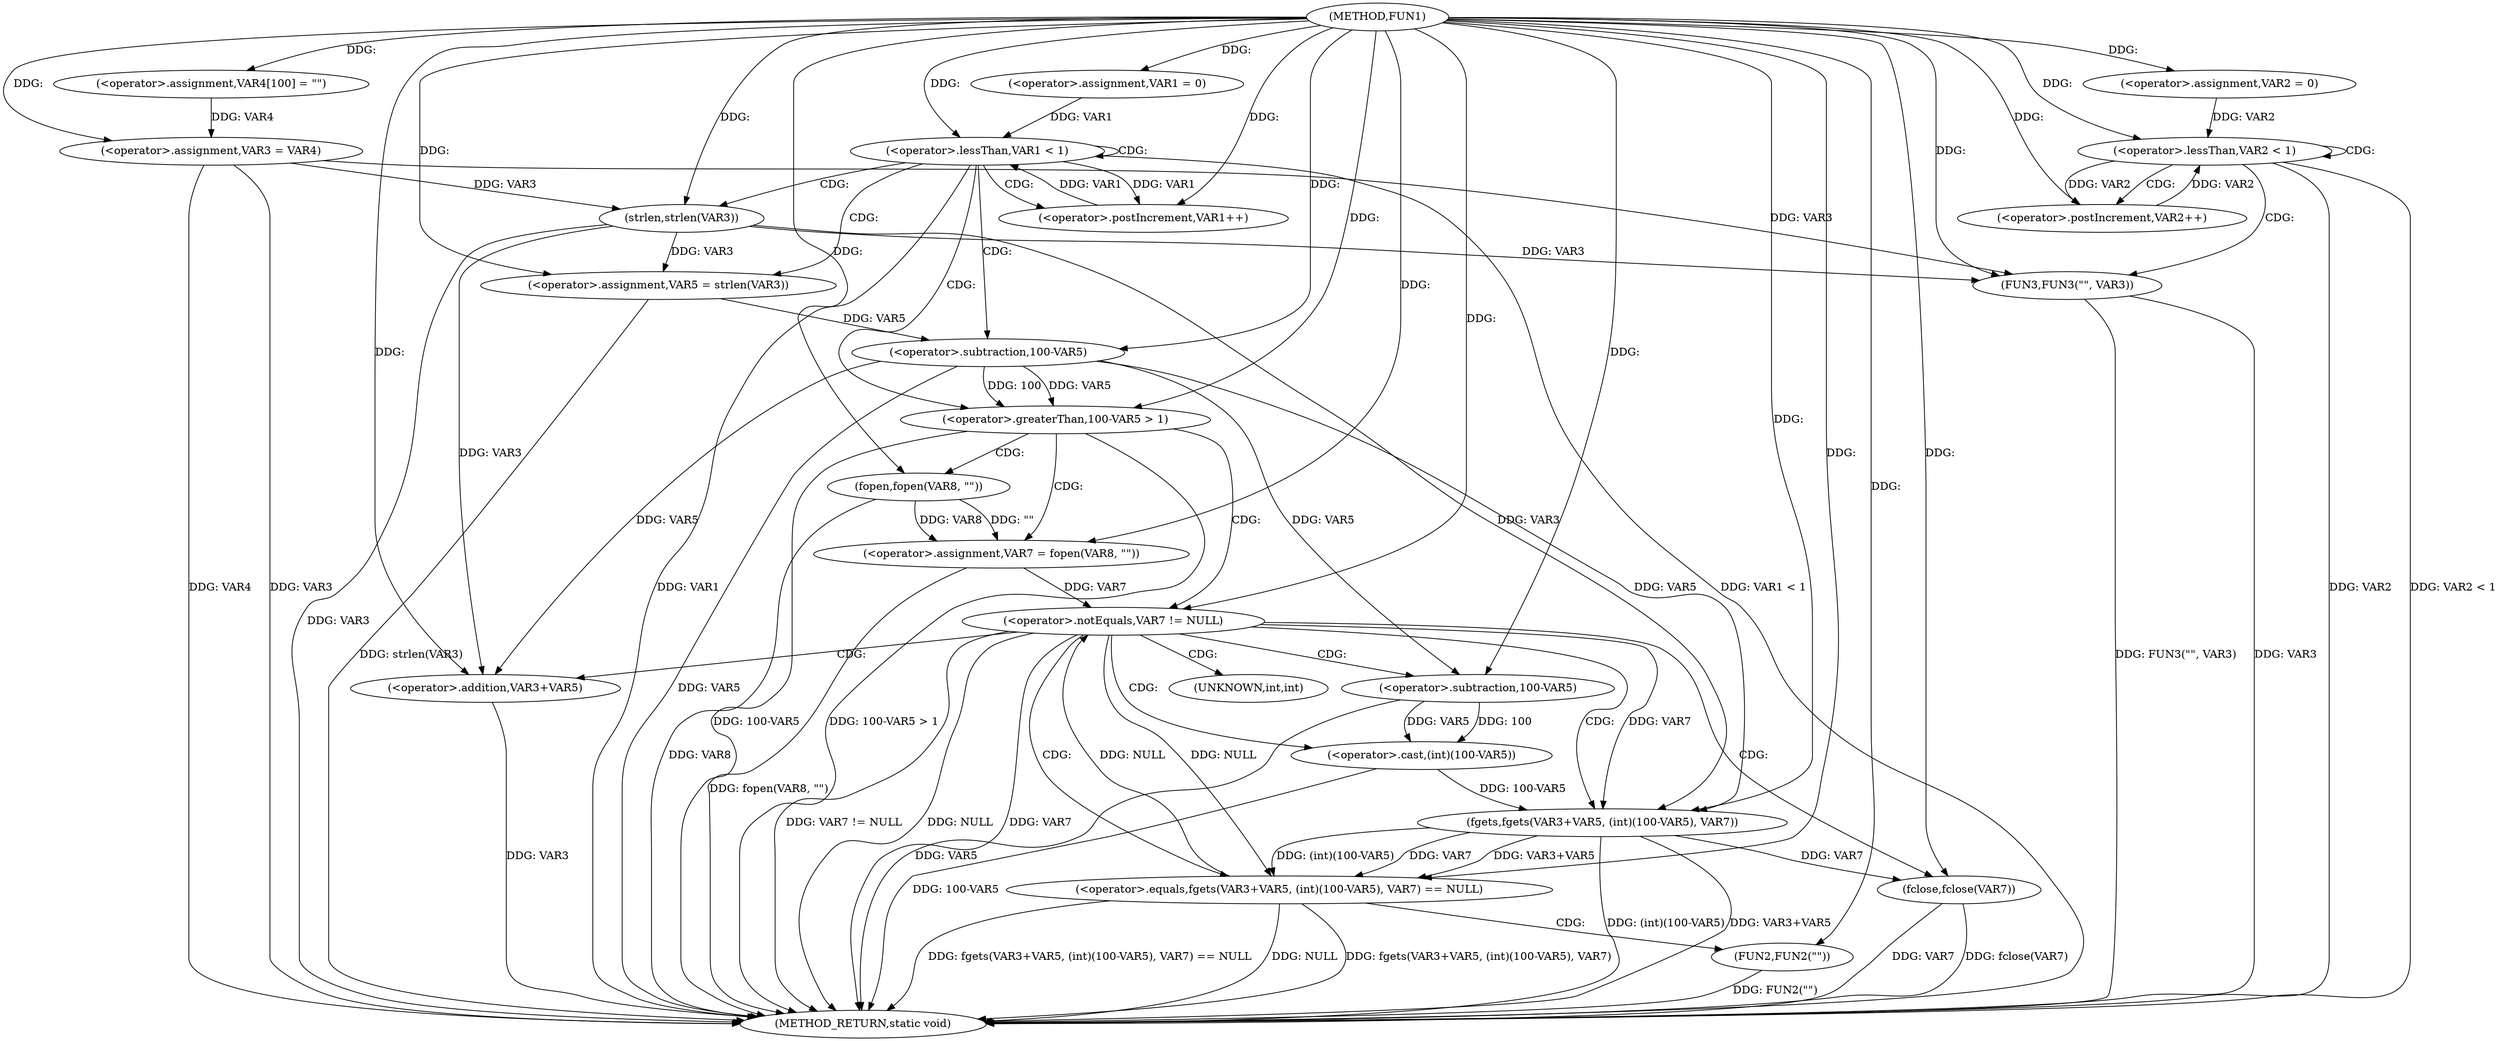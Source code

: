 digraph FUN1 {  
"1000100" [label = "(METHOD,FUN1)" ]
"1000177" [label = "(METHOD_RETURN,static void)" ]
"1000106" [label = "(<operator>.assignment,VAR4[100] = \"\")" ]
"1000109" [label = "(<operator>.assignment,VAR3 = VAR4)" ]
"1000113" [label = "(<operator>.assignment,VAR1 = 0)" ]
"1000116" [label = "(<operator>.lessThan,VAR1 < 1)" ]
"1000119" [label = "(<operator>.postIncrement,VAR1++)" ]
"1000124" [label = "(<operator>.assignment,VAR5 = strlen(VAR3))" ]
"1000126" [label = "(strlen,strlen(VAR3))" ]
"1000130" [label = "(<operator>.greaterThan,100-VAR5 > 1)" ]
"1000131" [label = "(<operator>.subtraction,100-VAR5)" ]
"1000136" [label = "(<operator>.assignment,VAR7 = fopen(VAR8, \"\"))" ]
"1000138" [label = "(fopen,fopen(VAR8, \"\"))" ]
"1000142" [label = "(<operator>.notEquals,VAR7 != NULL)" ]
"1000147" [label = "(<operator>.equals,fgets(VAR3+VAR5, (int)(100-VAR5), VAR7) == NULL)" ]
"1000148" [label = "(fgets,fgets(VAR3+VAR5, (int)(100-VAR5), VAR7))" ]
"1000149" [label = "(<operator>.addition,VAR3+VAR5)" ]
"1000152" [label = "(<operator>.cast,(int)(100-VAR5))" ]
"1000154" [label = "(<operator>.subtraction,100-VAR5)" ]
"1000160" [label = "(FUN2,FUN2(\"\"))" ]
"1000162" [label = "(fclose,fclose(VAR7))" ]
"1000165" [label = "(<operator>.assignment,VAR2 = 0)" ]
"1000168" [label = "(<operator>.lessThan,VAR2 < 1)" ]
"1000171" [label = "(<operator>.postIncrement,VAR2++)" ]
"1000174" [label = "(FUN3,FUN3(\"\", VAR3))" ]
"1000153" [label = "(UNKNOWN,int,int)" ]
  "1000116" -> "1000177"  [ label = "DDG: VAR1"] 
  "1000142" -> "1000177"  [ label = "DDG: VAR7 != NULL"] 
  "1000168" -> "1000177"  [ label = "DDG: VAR2"] 
  "1000160" -> "1000177"  [ label = "DDG: FUN2(\"\")"] 
  "1000138" -> "1000177"  [ label = "DDG: VAR8"] 
  "1000148" -> "1000177"  [ label = "DDG: (int)(100-VAR5)"] 
  "1000126" -> "1000177"  [ label = "DDG: VAR3"] 
  "1000131" -> "1000177"  [ label = "DDG: VAR5"] 
  "1000152" -> "1000177"  [ label = "DDG: 100-VAR5"] 
  "1000149" -> "1000177"  [ label = "DDG: VAR3"] 
  "1000168" -> "1000177"  [ label = "DDG: VAR2 < 1"] 
  "1000130" -> "1000177"  [ label = "DDG: 100-VAR5 > 1"] 
  "1000124" -> "1000177"  [ label = "DDG: strlen(VAR3)"] 
  "1000147" -> "1000177"  [ label = "DDG: NULL"] 
  "1000142" -> "1000177"  [ label = "DDG: NULL"] 
  "1000148" -> "1000177"  [ label = "DDG: VAR3+VAR5"] 
  "1000147" -> "1000177"  [ label = "DDG: fgets(VAR3+VAR5, (int)(100-VAR5), VAR7)"] 
  "1000174" -> "1000177"  [ label = "DDG: VAR3"] 
  "1000109" -> "1000177"  [ label = "DDG: VAR3"] 
  "1000142" -> "1000177"  [ label = "DDG: VAR7"] 
  "1000154" -> "1000177"  [ label = "DDG: VAR5"] 
  "1000136" -> "1000177"  [ label = "DDG: fopen(VAR8, \"\")"] 
  "1000162" -> "1000177"  [ label = "DDG: VAR7"] 
  "1000162" -> "1000177"  [ label = "DDG: fclose(VAR7)"] 
  "1000147" -> "1000177"  [ label = "DDG: fgets(VAR3+VAR5, (int)(100-VAR5), VAR7) == NULL"] 
  "1000109" -> "1000177"  [ label = "DDG: VAR4"] 
  "1000116" -> "1000177"  [ label = "DDG: VAR1 < 1"] 
  "1000174" -> "1000177"  [ label = "DDG: FUN3(\"\", VAR3)"] 
  "1000130" -> "1000177"  [ label = "DDG: 100-VAR5"] 
  "1000100" -> "1000106"  [ label = "DDG: "] 
  "1000106" -> "1000109"  [ label = "DDG: VAR4"] 
  "1000100" -> "1000109"  [ label = "DDG: "] 
  "1000100" -> "1000113"  [ label = "DDG: "] 
  "1000113" -> "1000116"  [ label = "DDG: VAR1"] 
  "1000119" -> "1000116"  [ label = "DDG: VAR1"] 
  "1000100" -> "1000116"  [ label = "DDG: "] 
  "1000116" -> "1000119"  [ label = "DDG: VAR1"] 
  "1000100" -> "1000119"  [ label = "DDG: "] 
  "1000126" -> "1000124"  [ label = "DDG: VAR3"] 
  "1000100" -> "1000124"  [ label = "DDG: "] 
  "1000109" -> "1000126"  [ label = "DDG: VAR3"] 
  "1000100" -> "1000126"  [ label = "DDG: "] 
  "1000131" -> "1000130"  [ label = "DDG: 100"] 
  "1000131" -> "1000130"  [ label = "DDG: VAR5"] 
  "1000100" -> "1000131"  [ label = "DDG: "] 
  "1000124" -> "1000131"  [ label = "DDG: VAR5"] 
  "1000100" -> "1000130"  [ label = "DDG: "] 
  "1000138" -> "1000136"  [ label = "DDG: VAR8"] 
  "1000138" -> "1000136"  [ label = "DDG: \"\""] 
  "1000100" -> "1000136"  [ label = "DDG: "] 
  "1000100" -> "1000138"  [ label = "DDG: "] 
  "1000136" -> "1000142"  [ label = "DDG: VAR7"] 
  "1000100" -> "1000142"  [ label = "DDG: "] 
  "1000147" -> "1000142"  [ label = "DDG: NULL"] 
  "1000148" -> "1000147"  [ label = "DDG: VAR3+VAR5"] 
  "1000148" -> "1000147"  [ label = "DDG: (int)(100-VAR5)"] 
  "1000148" -> "1000147"  [ label = "DDG: VAR7"] 
  "1000126" -> "1000148"  [ label = "DDG: VAR3"] 
  "1000100" -> "1000148"  [ label = "DDG: "] 
  "1000131" -> "1000148"  [ label = "DDG: VAR5"] 
  "1000126" -> "1000149"  [ label = "DDG: VAR3"] 
  "1000100" -> "1000149"  [ label = "DDG: "] 
  "1000131" -> "1000149"  [ label = "DDG: VAR5"] 
  "1000152" -> "1000148"  [ label = "DDG: 100-VAR5"] 
  "1000154" -> "1000152"  [ label = "DDG: 100"] 
  "1000154" -> "1000152"  [ label = "DDG: VAR5"] 
  "1000100" -> "1000154"  [ label = "DDG: "] 
  "1000131" -> "1000154"  [ label = "DDG: VAR5"] 
  "1000142" -> "1000148"  [ label = "DDG: VAR7"] 
  "1000142" -> "1000147"  [ label = "DDG: NULL"] 
  "1000100" -> "1000147"  [ label = "DDG: "] 
  "1000100" -> "1000160"  [ label = "DDG: "] 
  "1000148" -> "1000162"  [ label = "DDG: VAR7"] 
  "1000100" -> "1000162"  [ label = "DDG: "] 
  "1000100" -> "1000165"  [ label = "DDG: "] 
  "1000171" -> "1000168"  [ label = "DDG: VAR2"] 
  "1000165" -> "1000168"  [ label = "DDG: VAR2"] 
  "1000100" -> "1000168"  [ label = "DDG: "] 
  "1000168" -> "1000171"  [ label = "DDG: VAR2"] 
  "1000100" -> "1000171"  [ label = "DDG: "] 
  "1000100" -> "1000174"  [ label = "DDG: "] 
  "1000126" -> "1000174"  [ label = "DDG: VAR3"] 
  "1000109" -> "1000174"  [ label = "DDG: VAR3"] 
  "1000116" -> "1000116"  [ label = "CDG: "] 
  "1000116" -> "1000131"  [ label = "CDG: "] 
  "1000116" -> "1000126"  [ label = "CDG: "] 
  "1000116" -> "1000124"  [ label = "CDG: "] 
  "1000116" -> "1000119"  [ label = "CDG: "] 
  "1000116" -> "1000130"  [ label = "CDG: "] 
  "1000130" -> "1000142"  [ label = "CDG: "] 
  "1000130" -> "1000136"  [ label = "CDG: "] 
  "1000130" -> "1000138"  [ label = "CDG: "] 
  "1000142" -> "1000153"  [ label = "CDG: "] 
  "1000142" -> "1000154"  [ label = "CDG: "] 
  "1000142" -> "1000147"  [ label = "CDG: "] 
  "1000142" -> "1000152"  [ label = "CDG: "] 
  "1000142" -> "1000148"  [ label = "CDG: "] 
  "1000142" -> "1000162"  [ label = "CDG: "] 
  "1000142" -> "1000149"  [ label = "CDG: "] 
  "1000147" -> "1000160"  [ label = "CDG: "] 
  "1000168" -> "1000168"  [ label = "CDG: "] 
  "1000168" -> "1000174"  [ label = "CDG: "] 
  "1000168" -> "1000171"  [ label = "CDG: "] 
}
